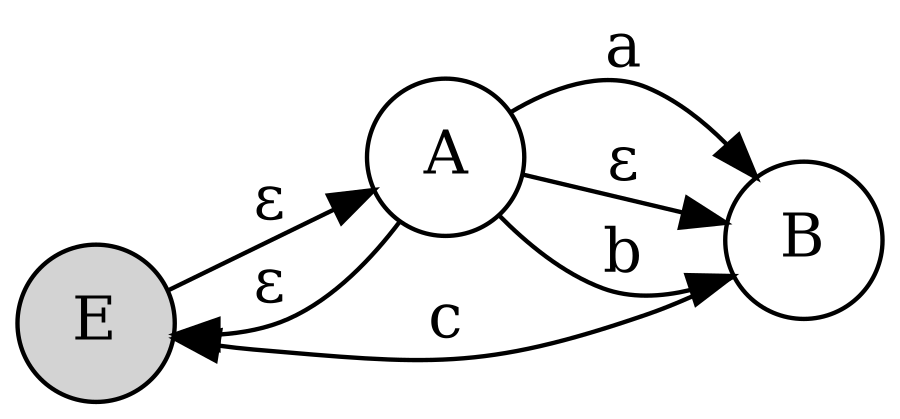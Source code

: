 digraph finite_state_machine {
	size="6,3!"
    rankdir=LR;
	node [shape = circle];
    node [ style=filled ]; E;
    node [ style="" ];
    A -> B [ label="a" ];
    A -> B [ label="ε" ];
    A -> B [ label="b" ];
    B -> E [ label="c" ];
    A -> E [ label="ε" ];
    E -> A [ label="ε" ];
}
